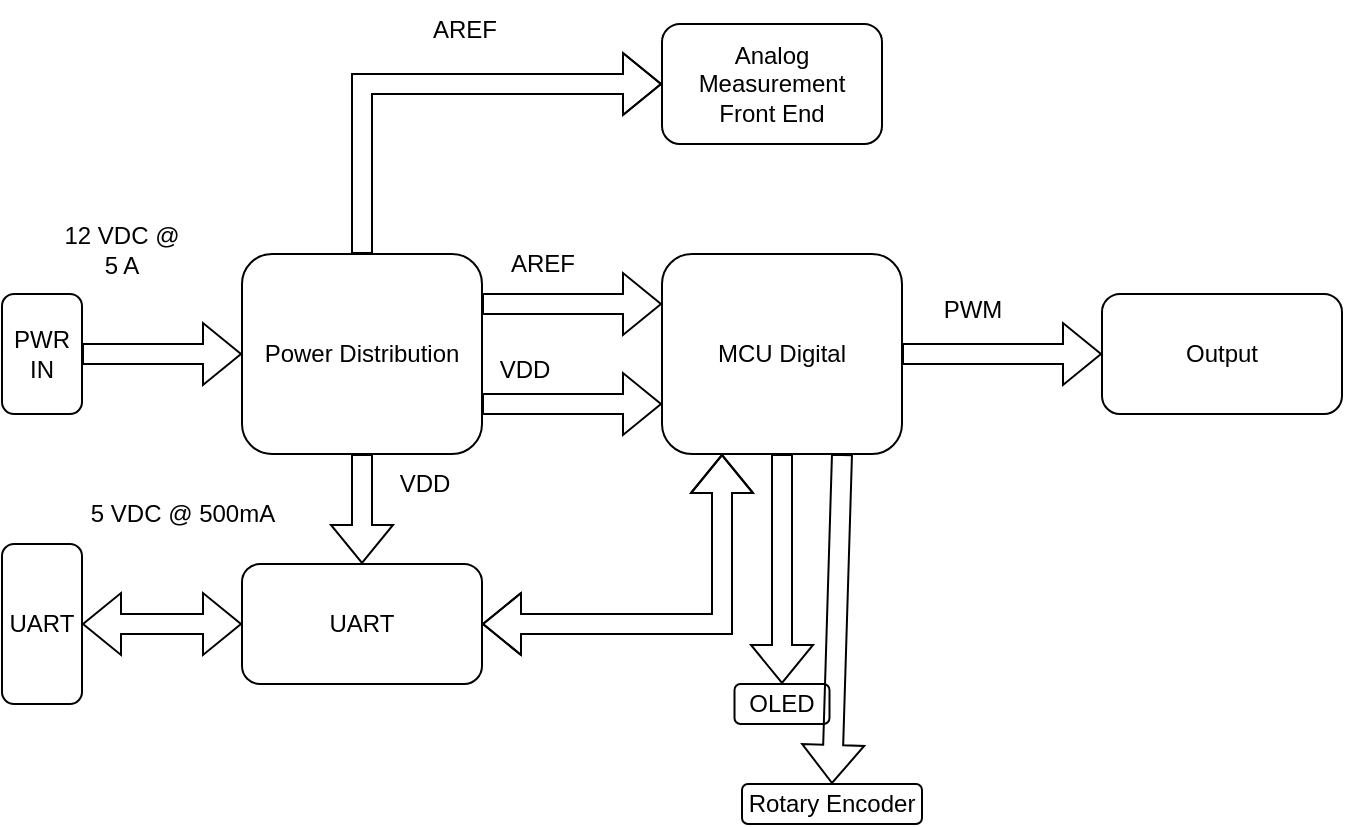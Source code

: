 <mxfile version="21.6.3" type="github">
  <diagram name="Page-1" id="bPD4Tcdk-wz938tzmtfR">
    <mxGraphModel dx="838" dy="394" grid="1" gridSize="10" guides="1" tooltips="1" connect="1" arrows="1" fold="1" page="1" pageScale="1" pageWidth="850" pageHeight="1100" math="0" shadow="0">
      <root>
        <mxCell id="0" />
        <mxCell id="1" parent="0" />
        <mxCell id="4HQD0c8NArh-lSQrCMmP-1" value="Power Distribution" style="rounded=1;whiteSpace=wrap;html=1;" vertex="1" parent="1">
          <mxGeometry x="250" y="245" width="120" height="100" as="geometry" />
        </mxCell>
        <mxCell id="4HQD0c8NArh-lSQrCMmP-2" value="Analog Measurement&lt;br&gt;Front End" style="rounded=1;whiteSpace=wrap;html=1;" vertex="1" parent="1">
          <mxGeometry x="460" y="130" width="110" height="60" as="geometry" />
        </mxCell>
        <mxCell id="4HQD0c8NArh-lSQrCMmP-3" value="MCU Digital" style="rounded=1;whiteSpace=wrap;html=1;" vertex="1" parent="1">
          <mxGeometry x="460" y="245" width="120" height="100" as="geometry" />
        </mxCell>
        <mxCell id="4HQD0c8NArh-lSQrCMmP-4" value="UART" style="rounded=1;whiteSpace=wrap;html=1;" vertex="1" parent="1">
          <mxGeometry x="250" y="400" width="120" height="60" as="geometry" />
        </mxCell>
        <mxCell id="4HQD0c8NArh-lSQrCMmP-5" value="Output" style="rounded=1;whiteSpace=wrap;html=1;" vertex="1" parent="1">
          <mxGeometry x="680" y="265" width="120" height="60" as="geometry" />
        </mxCell>
        <mxCell id="4HQD0c8NArh-lSQrCMmP-8" value="" style="shape=flexArrow;endArrow=classic;html=1;rounded=0;entryX=0;entryY=0.25;entryDx=0;entryDy=0;exitX=1;exitY=0.25;exitDx=0;exitDy=0;" edge="1" parent="1" source="4HQD0c8NArh-lSQrCMmP-1" target="4HQD0c8NArh-lSQrCMmP-3">
          <mxGeometry width="50" height="50" relative="1" as="geometry">
            <mxPoint x="370" y="294.58" as="sourcePoint" />
            <mxPoint x="460" y="294.58" as="targetPoint" />
          </mxGeometry>
        </mxCell>
        <mxCell id="4HQD0c8NArh-lSQrCMmP-9" value="" style="shape=flexArrow;endArrow=classic;html=1;rounded=0;entryX=0;entryY=0.5;entryDx=0;entryDy=0;exitX=0.5;exitY=0;exitDx=0;exitDy=0;" edge="1" parent="1" source="4HQD0c8NArh-lSQrCMmP-1" target="4HQD0c8NArh-lSQrCMmP-2">
          <mxGeometry width="50" height="50" relative="1" as="geometry">
            <mxPoint x="320" y="240" as="sourcePoint" />
            <mxPoint x="370" y="190" as="targetPoint" />
            <Array as="points">
              <mxPoint x="310" y="160" />
            </Array>
          </mxGeometry>
        </mxCell>
        <mxCell id="4HQD0c8NArh-lSQrCMmP-10" value="AREF" style="text;html=1;align=center;verticalAlign=middle;resizable=0;points=[];autosize=1;strokeColor=none;fillColor=none;" vertex="1" parent="1">
          <mxGeometry x="331" y="118" width="60" height="30" as="geometry" />
        </mxCell>
        <mxCell id="4HQD0c8NArh-lSQrCMmP-11" value="" style="shape=flexArrow;endArrow=classic;html=1;rounded=0;entryX=0;entryY=0.5;entryDx=0;entryDy=0;exitX=1;exitY=0.5;exitDx=0;exitDy=0;" edge="1" parent="1" source="4HQD0c8NArh-lSQrCMmP-23" target="4HQD0c8NArh-lSQrCMmP-1">
          <mxGeometry width="50" height="50" relative="1" as="geometry">
            <mxPoint x="160" y="295" as="sourcePoint" />
            <mxPoint x="200" y="280" as="targetPoint" />
          </mxGeometry>
        </mxCell>
        <mxCell id="4HQD0c8NArh-lSQrCMmP-12" value="12 VDC @ 5 A" style="text;html=1;strokeColor=none;fillColor=none;align=center;verticalAlign=middle;whiteSpace=wrap;rounded=0;" vertex="1" parent="1">
          <mxGeometry x="160" y="228" width="60" height="30" as="geometry" />
        </mxCell>
        <mxCell id="4HQD0c8NArh-lSQrCMmP-13" value="" style="shape=flexArrow;endArrow=classic;html=1;rounded=0;entryX=0;entryY=0.5;entryDx=0;entryDy=0;exitX=1;exitY=0.5;exitDx=0;exitDy=0;" edge="1" parent="1" source="4HQD0c8NArh-lSQrCMmP-3" target="4HQD0c8NArh-lSQrCMmP-5">
          <mxGeometry width="50" height="50" relative="1" as="geometry">
            <mxPoint x="560" y="430" as="sourcePoint" />
            <mxPoint x="610" y="380" as="targetPoint" />
          </mxGeometry>
        </mxCell>
        <mxCell id="4HQD0c8NArh-lSQrCMmP-14" value="PWM" style="text;html=1;align=center;verticalAlign=middle;resizable=0;points=[];autosize=1;strokeColor=none;fillColor=none;" vertex="1" parent="1">
          <mxGeometry x="590" y="258" width="50" height="30" as="geometry" />
        </mxCell>
        <mxCell id="4HQD0c8NArh-lSQrCMmP-15" value="AREF" style="text;html=1;align=center;verticalAlign=middle;resizable=0;points=[];autosize=1;strokeColor=none;fillColor=none;" vertex="1" parent="1">
          <mxGeometry x="370" y="235" width="60" height="30" as="geometry" />
        </mxCell>
        <mxCell id="4HQD0c8NArh-lSQrCMmP-16" value="" style="shape=flexArrow;endArrow=classic;html=1;rounded=0;entryX=0;entryY=0.75;entryDx=0;entryDy=0;exitX=1;exitY=0.75;exitDx=0;exitDy=0;" edge="1" parent="1" source="4HQD0c8NArh-lSQrCMmP-1" target="4HQD0c8NArh-lSQrCMmP-3">
          <mxGeometry width="50" height="50" relative="1" as="geometry">
            <mxPoint x="380" y="300" as="sourcePoint" />
            <mxPoint x="470" y="301" as="targetPoint" />
          </mxGeometry>
        </mxCell>
        <mxCell id="4HQD0c8NArh-lSQrCMmP-17" value="VDD" style="text;html=1;align=center;verticalAlign=middle;resizable=0;points=[];autosize=1;strokeColor=none;fillColor=none;" vertex="1" parent="1">
          <mxGeometry x="366" y="288" width="50" height="30" as="geometry" />
        </mxCell>
        <mxCell id="4HQD0c8NArh-lSQrCMmP-18" value="OLED" style="rounded=1;whiteSpace=wrap;html=1;" vertex="1" parent="1">
          <mxGeometry x="496.25" y="460" width="47.5" height="20" as="geometry" />
        </mxCell>
        <mxCell id="4HQD0c8NArh-lSQrCMmP-19" value="" style="shape=flexArrow;endArrow=classic;html=1;rounded=0;entryX=0.5;entryY=0;entryDx=0;entryDy=0;exitX=0.5;exitY=1;exitDx=0;exitDy=0;" edge="1" parent="1" source="4HQD0c8NArh-lSQrCMmP-3" target="4HQD0c8NArh-lSQrCMmP-18">
          <mxGeometry width="50" height="50" relative="1" as="geometry">
            <mxPoint x="525" y="360" as="sourcePoint" />
            <mxPoint x="525" y="365" as="targetPoint" />
          </mxGeometry>
        </mxCell>
        <mxCell id="4HQD0c8NArh-lSQrCMmP-20" value="" style="shape=flexArrow;endArrow=classic;html=1;rounded=0;entryX=0.5;entryY=0;entryDx=0;entryDy=0;exitX=0.5;exitY=1;exitDx=0;exitDy=0;" edge="1" parent="1" source="4HQD0c8NArh-lSQrCMmP-1" target="4HQD0c8NArh-lSQrCMmP-4">
          <mxGeometry width="50" height="50" relative="1" as="geometry">
            <mxPoint x="370" y="370" as="sourcePoint" />
            <mxPoint x="460" y="370" as="targetPoint" />
          </mxGeometry>
        </mxCell>
        <mxCell id="4HQD0c8NArh-lSQrCMmP-21" value="VDD" style="text;html=1;align=center;verticalAlign=middle;resizable=0;points=[];autosize=1;strokeColor=none;fillColor=none;" vertex="1" parent="1">
          <mxGeometry x="316" y="345" width="50" height="30" as="geometry" />
        </mxCell>
        <mxCell id="4HQD0c8NArh-lSQrCMmP-23" value="PWR&lt;br&gt;IN" style="rounded=1;whiteSpace=wrap;html=1;" vertex="1" parent="1">
          <mxGeometry x="130" y="265" width="40" height="60" as="geometry" />
        </mxCell>
        <mxCell id="4HQD0c8NArh-lSQrCMmP-25" value="UART" style="rounded=1;whiteSpace=wrap;html=1;" vertex="1" parent="1">
          <mxGeometry x="130" y="390" width="40" height="80" as="geometry" />
        </mxCell>
        <mxCell id="4HQD0c8NArh-lSQrCMmP-26" value="5 VDC @ 500mA" style="text;html=1;align=center;verticalAlign=middle;resizable=0;points=[];autosize=1;strokeColor=none;fillColor=none;" vertex="1" parent="1">
          <mxGeometry x="160" y="360" width="120" height="30" as="geometry" />
        </mxCell>
        <mxCell id="4HQD0c8NArh-lSQrCMmP-29" value="" style="shape=flexArrow;endArrow=classic;startArrow=classic;html=1;rounded=0;exitX=1;exitY=0.5;exitDx=0;exitDy=0;entryX=0;entryY=0.5;entryDx=0;entryDy=0;" edge="1" parent="1" source="4HQD0c8NArh-lSQrCMmP-25" target="4HQD0c8NArh-lSQrCMmP-4">
          <mxGeometry width="100" height="100" relative="1" as="geometry">
            <mxPoint x="200" y="520" as="sourcePoint" />
            <mxPoint x="300" y="420" as="targetPoint" />
          </mxGeometry>
        </mxCell>
        <mxCell id="4HQD0c8NArh-lSQrCMmP-30" value="" style="shape=flexArrow;endArrow=classic;startArrow=classic;html=1;rounded=0;entryX=0.25;entryY=1;entryDx=0;entryDy=0;" edge="1" parent="1" source="4HQD0c8NArh-lSQrCMmP-4" target="4HQD0c8NArh-lSQrCMmP-3">
          <mxGeometry width="100" height="100" relative="1" as="geometry">
            <mxPoint x="391" y="429.58" as="sourcePoint" />
            <mxPoint x="471" y="429.58" as="targetPoint" />
            <Array as="points">
              <mxPoint x="490" y="430" />
            </Array>
          </mxGeometry>
        </mxCell>
        <mxCell id="4HQD0c8NArh-lSQrCMmP-31" value="Rotary Encoder" style="rounded=1;whiteSpace=wrap;html=1;" vertex="1" parent="1">
          <mxGeometry x="500" y="510" width="90" height="20" as="geometry" />
        </mxCell>
        <mxCell id="4HQD0c8NArh-lSQrCMmP-33" value="" style="shape=flexArrow;endArrow=classic;html=1;rounded=0;entryX=0.5;entryY=0;entryDx=0;entryDy=0;exitX=0.75;exitY=1;exitDx=0;exitDy=0;" edge="1" parent="1" source="4HQD0c8NArh-lSQrCMmP-3" target="4HQD0c8NArh-lSQrCMmP-31">
          <mxGeometry width="50" height="50" relative="1" as="geometry">
            <mxPoint x="543.75" y="355" as="sourcePoint" />
            <mxPoint x="543.75" y="470" as="targetPoint" />
          </mxGeometry>
        </mxCell>
      </root>
    </mxGraphModel>
  </diagram>
</mxfile>
